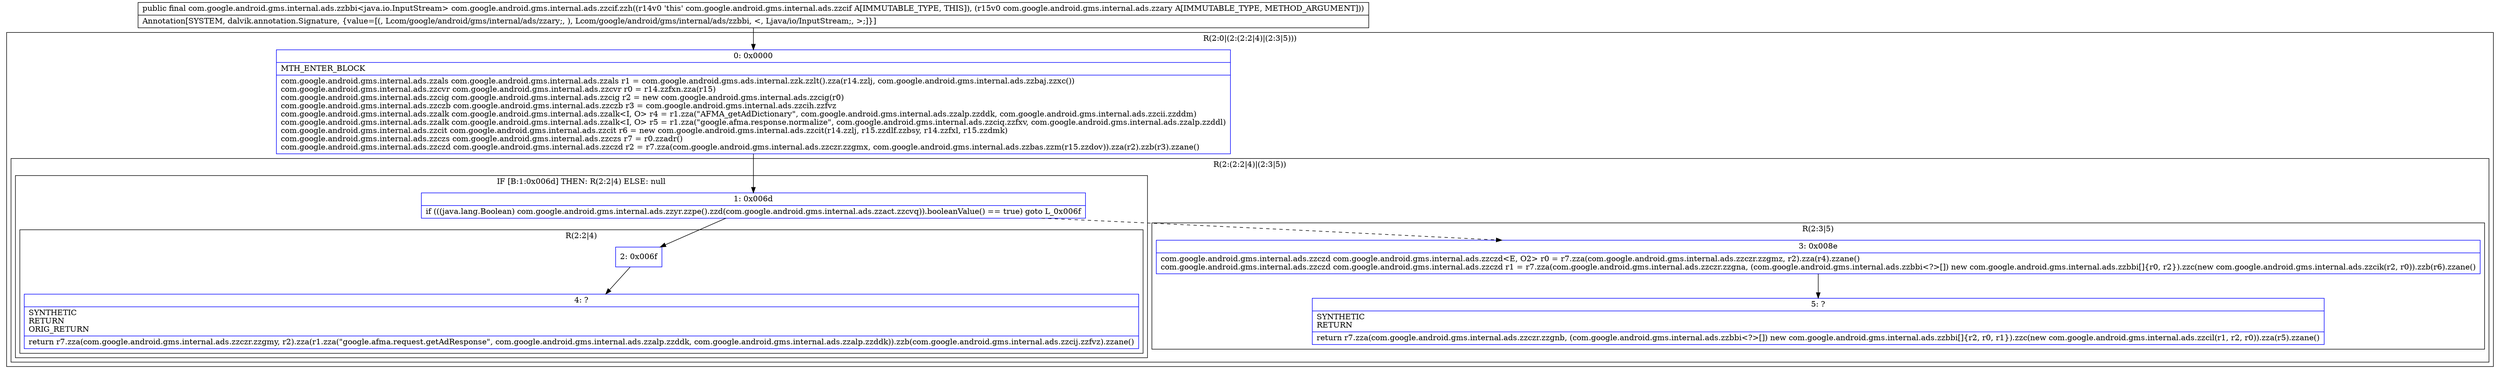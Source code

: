 digraph "CFG forcom.google.android.gms.internal.ads.zzcif.zzh(Lcom\/google\/android\/gms\/internal\/ads\/zzary;)Lcom\/google\/android\/gms\/internal\/ads\/zzbbi;" {
subgraph cluster_Region_2078259443 {
label = "R(2:0|(2:(2:2|4)|(2:3|5)))";
node [shape=record,color=blue];
Node_0 [shape=record,label="{0\:\ 0x0000|MTH_ENTER_BLOCK\l|com.google.android.gms.internal.ads.zzals com.google.android.gms.internal.ads.zzals r1 = com.google.android.gms.ads.internal.zzk.zzlt().zza(r14.zzlj, com.google.android.gms.internal.ads.zzbaj.zzxc())\lcom.google.android.gms.internal.ads.zzcvr com.google.android.gms.internal.ads.zzcvr r0 = r14.zzfxn.zza(r15)\lcom.google.android.gms.internal.ads.zzcig com.google.android.gms.internal.ads.zzcig r2 = new com.google.android.gms.internal.ads.zzcig(r0)\lcom.google.android.gms.internal.ads.zzczb com.google.android.gms.internal.ads.zzczb r3 = com.google.android.gms.internal.ads.zzcih.zzfvz\lcom.google.android.gms.internal.ads.zzalk com.google.android.gms.internal.ads.zzalk\<I, O\> r4 = r1.zza(\"AFMA_getAdDictionary\", com.google.android.gms.internal.ads.zzalp.zzddk, com.google.android.gms.internal.ads.zzcii.zzddm)\lcom.google.android.gms.internal.ads.zzalk com.google.android.gms.internal.ads.zzalk\<I, O\> r5 = r1.zza(\"google.afma.response.normalize\", com.google.android.gms.internal.ads.zzciq.zzfxv, com.google.android.gms.internal.ads.zzalp.zzddl)\lcom.google.android.gms.internal.ads.zzcit com.google.android.gms.internal.ads.zzcit r6 = new com.google.android.gms.internal.ads.zzcit(r14.zzlj, r15.zzdlf.zzbsy, r14.zzfxl, r15.zzdmk)\lcom.google.android.gms.internal.ads.zzczs com.google.android.gms.internal.ads.zzczs r7 = r0.zzadr()\lcom.google.android.gms.internal.ads.zzczd com.google.android.gms.internal.ads.zzczd r2 = r7.zza(com.google.android.gms.internal.ads.zzczr.zzgmx, com.google.android.gms.internal.ads.zzbas.zzm(r15.zzdov)).zza(r2).zzb(r3).zzane()\l}"];
subgraph cluster_Region_823308061 {
label = "R(2:(2:2|4)|(2:3|5))";
node [shape=record,color=blue];
subgraph cluster_IfRegion_2039298780 {
label = "IF [B:1:0x006d] THEN: R(2:2|4) ELSE: null";
node [shape=record,color=blue];
Node_1 [shape=record,label="{1\:\ 0x006d|if (((java.lang.Boolean) com.google.android.gms.internal.ads.zzyr.zzpe().zzd(com.google.android.gms.internal.ads.zzact.zzcvq)).booleanValue() == true) goto L_0x006f\l}"];
subgraph cluster_Region_1269237175 {
label = "R(2:2|4)";
node [shape=record,color=blue];
Node_2 [shape=record,label="{2\:\ 0x006f}"];
Node_4 [shape=record,label="{4\:\ ?|SYNTHETIC\lRETURN\lORIG_RETURN\l|return r7.zza(com.google.android.gms.internal.ads.zzczr.zzgmy, r2).zza(r1.zza(\"google.afma.request.getAdResponse\", com.google.android.gms.internal.ads.zzalp.zzddk, com.google.android.gms.internal.ads.zzalp.zzddk)).zzb(com.google.android.gms.internal.ads.zzcij.zzfvz).zzane()\l}"];
}
}
subgraph cluster_Region_1792052521 {
label = "R(2:3|5)";
node [shape=record,color=blue];
Node_3 [shape=record,label="{3\:\ 0x008e|com.google.android.gms.internal.ads.zzczd com.google.android.gms.internal.ads.zzczd\<E, O2\> r0 = r7.zza(com.google.android.gms.internal.ads.zzczr.zzgmz, r2).zza(r4).zzane()\lcom.google.android.gms.internal.ads.zzczd com.google.android.gms.internal.ads.zzczd r1 = r7.zza(com.google.android.gms.internal.ads.zzczr.zzgna, (com.google.android.gms.internal.ads.zzbbi\<?\>[]) new com.google.android.gms.internal.ads.zzbbi[]\{r0, r2\}).zzc(new com.google.android.gms.internal.ads.zzcik(r2, r0)).zzb(r6).zzane()\l}"];
Node_5 [shape=record,label="{5\:\ ?|SYNTHETIC\lRETURN\l|return r7.zza(com.google.android.gms.internal.ads.zzczr.zzgnb, (com.google.android.gms.internal.ads.zzbbi\<?\>[]) new com.google.android.gms.internal.ads.zzbbi[]\{r2, r0, r1\}).zzc(new com.google.android.gms.internal.ads.zzcil(r1, r2, r0)).zza(r5).zzane()\l}"];
}
}
}
MethodNode[shape=record,label="{public final com.google.android.gms.internal.ads.zzbbi\<java.io.InputStream\> com.google.android.gms.internal.ads.zzcif.zzh((r14v0 'this' com.google.android.gms.internal.ads.zzcif A[IMMUTABLE_TYPE, THIS]), (r15v0 com.google.android.gms.internal.ads.zzary A[IMMUTABLE_TYPE, METHOD_ARGUMENT]))  | Annotation[SYSTEM, dalvik.annotation.Signature, \{value=[(, Lcom\/google\/android\/gms\/internal\/ads\/zzary;, ), Lcom\/google\/android\/gms\/internal\/ads\/zzbbi, \<, Ljava\/io\/InputStream;, \>;]\}]\l}"];
MethodNode -> Node_0;
Node_0 -> Node_1;
Node_1 -> Node_2;
Node_1 -> Node_3[style=dashed];
Node_2 -> Node_4;
Node_3 -> Node_5;
}

